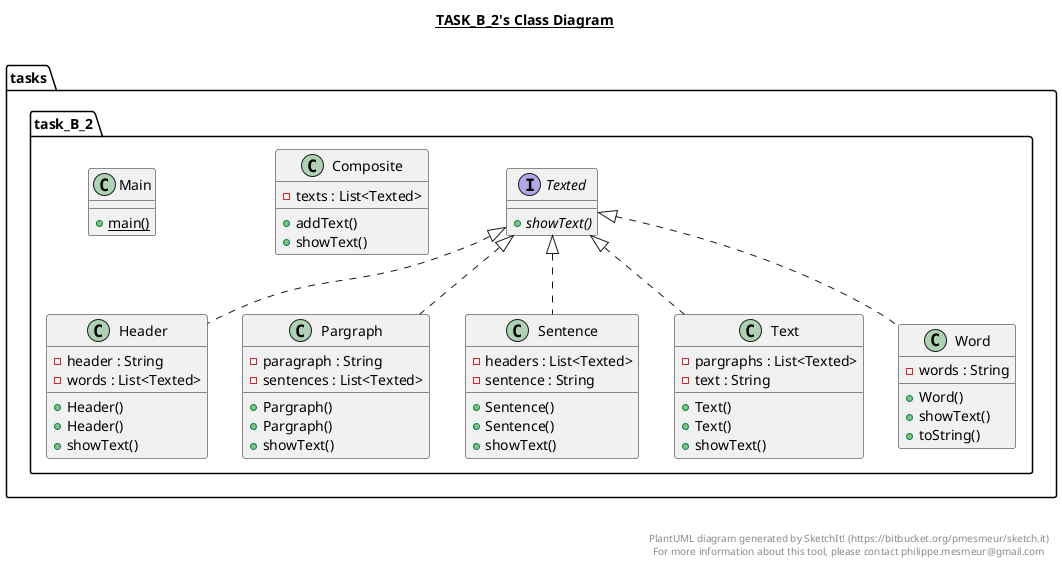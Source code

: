 @startuml

title __TASK_B_2's Class Diagram__\n

  namespace tasks.task_B_2 {
    class tasks.task_B_2.Composite {
        - texts : List<Texted>
        + addText()
        + showText()
    }
  }
  

  namespace tasks.task_B_2 {
    class tasks.task_B_2.Header {
        - header : String
        - words : List<Texted>
        + Header()
        + Header()
        + showText()
    }
  }
  

  namespace tasks.task_B_2 {
    class tasks.task_B_2.Main {
        {static} + main()
    }
  }
  

  namespace tasks.task_B_2 {
    class tasks.task_B_2.Pargraph {
        - paragraph : String
        - sentences : List<Texted>
        + Pargraph()
        + Pargraph()
        + showText()
    }
  }
  

  namespace tasks.task_B_2 {
    class tasks.task_B_2.Sentence {
        - headers : List<Texted>
        - sentence : String
        + Sentence()
        + Sentence()
        + showText()
    }
  }
  

  namespace tasks.task_B_2 {
    class tasks.task_B_2.Text {
        - pargraphs : List<Texted>
        - text : String
        + Text()
        + Text()
        + showText()
    }
  }
  

  namespace tasks.task_B_2 {
    interface tasks.task_B_2.Texted {
        {abstract} + showText()
    }
  }
  

  namespace tasks.task_B_2 {
    class tasks.task_B_2.Word {
        - words : String
        + Word()
        + showText()
        + toString()
    }
  }
  

  tasks.task_B_2.Header .up.|> tasks.task_B_2.Texted
  tasks.task_B_2.Pargraph .up.|> tasks.task_B_2.Texted
  tasks.task_B_2.Sentence .up.|> tasks.task_B_2.Texted
  tasks.task_B_2.Text .up.|> tasks.task_B_2.Texted
  tasks.task_B_2.Word .up.|> tasks.task_B_2.Texted


right footer


PlantUML diagram generated by SketchIt! (https://bitbucket.org/pmesmeur/sketch.it)
For more information about this tool, please contact philippe.mesmeur@gmail.com
endfooter

@enduml
